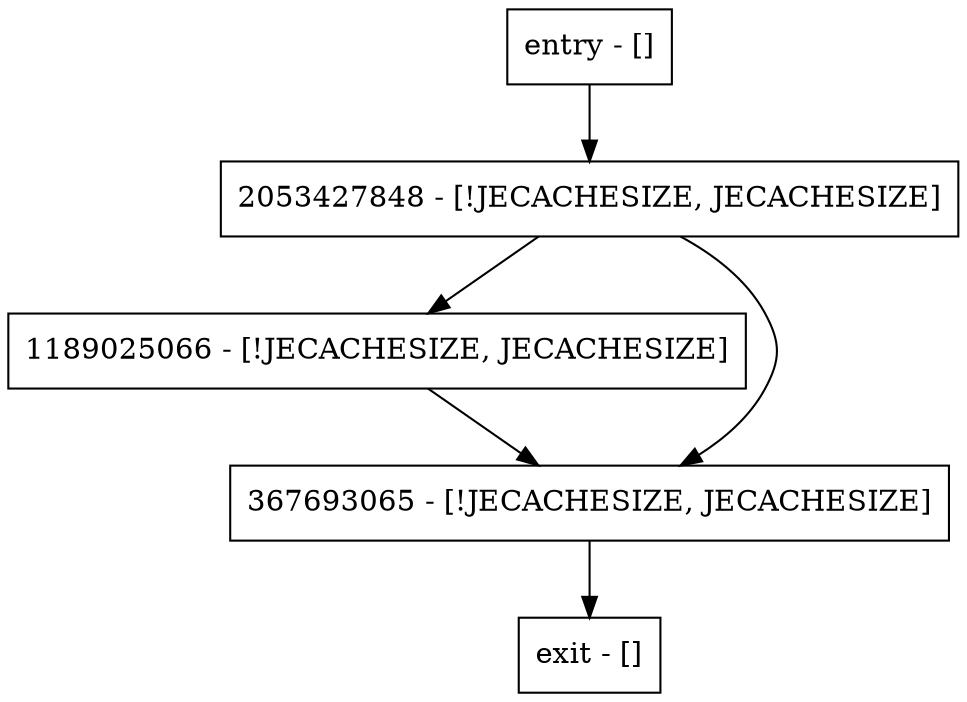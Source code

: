 digraph remove {
node [shape=record];
2053427848 [label="2053427848 - [!JECACHESIZE, JECACHESIZE]"];
1189025066 [label="1189025066 - [!JECACHESIZE, JECACHESIZE]"];
entry [label="entry - []"];
exit [label="exit - []"];
367693065 [label="367693065 - [!JECACHESIZE, JECACHESIZE]"];
entry;
exit;
2053427848 -> 1189025066;
2053427848 -> 367693065;
1189025066 -> 367693065;
entry -> 2053427848;
367693065 -> exit;
}
